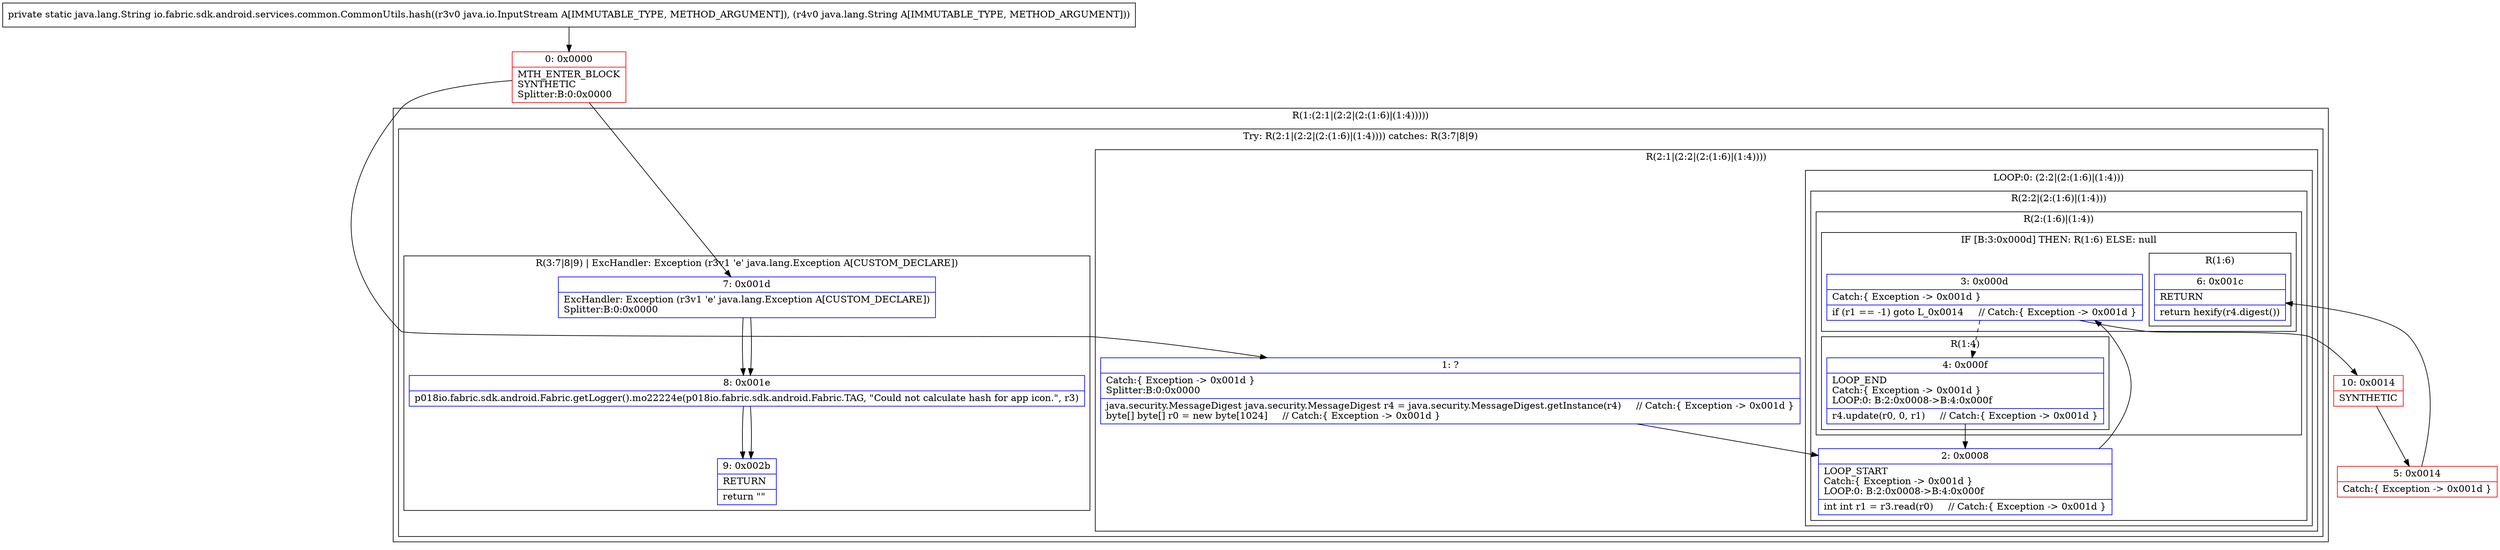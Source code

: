 digraph "CFG forio.fabric.sdk.android.services.common.CommonUtils.hash(Ljava\/io\/InputStream;Ljava\/lang\/String;)Ljava\/lang\/String;" {
subgraph cluster_Region_1025517490 {
label = "R(1:(2:1|(2:2|(2:(1:6)|(1:4)))))";
node [shape=record,color=blue];
subgraph cluster_TryCatchRegion_1507025073 {
label = "Try: R(2:1|(2:2|(2:(1:6)|(1:4)))) catches: R(3:7|8|9)";
node [shape=record,color=blue];
subgraph cluster_Region_1970676282 {
label = "R(2:1|(2:2|(2:(1:6)|(1:4))))";
node [shape=record,color=blue];
Node_1 [shape=record,label="{1\:\ ?|Catch:\{ Exception \-\> 0x001d \}\lSplitter:B:0:0x0000\l|java.security.MessageDigest java.security.MessageDigest r4 = java.security.MessageDigest.getInstance(r4)     \/\/ Catch:\{ Exception \-\> 0x001d \}\lbyte[] byte[] r0 = new byte[1024]     \/\/ Catch:\{ Exception \-\> 0x001d \}\l}"];
subgraph cluster_LoopRegion_274773463 {
label = "LOOP:0: (2:2|(2:(1:6)|(1:4)))";
node [shape=record,color=blue];
subgraph cluster_Region_1049567073 {
label = "R(2:2|(2:(1:6)|(1:4)))";
node [shape=record,color=blue];
Node_2 [shape=record,label="{2\:\ 0x0008|LOOP_START\lCatch:\{ Exception \-\> 0x001d \}\lLOOP:0: B:2:0x0008\-\>B:4:0x000f\l|int int r1 = r3.read(r0)     \/\/ Catch:\{ Exception \-\> 0x001d \}\l}"];
subgraph cluster_Region_1491395595 {
label = "R(2:(1:6)|(1:4))";
node [shape=record,color=blue];
subgraph cluster_IfRegion_2058128760 {
label = "IF [B:3:0x000d] THEN: R(1:6) ELSE: null";
node [shape=record,color=blue];
Node_3 [shape=record,label="{3\:\ 0x000d|Catch:\{ Exception \-\> 0x001d \}\l|if (r1 == \-1) goto L_0x0014     \/\/ Catch:\{ Exception \-\> 0x001d \}\l}"];
subgraph cluster_Region_678762966 {
label = "R(1:6)";
node [shape=record,color=blue];
Node_6 [shape=record,label="{6\:\ 0x001c|RETURN\l|return hexify(r4.digest())\l}"];
}
}
subgraph cluster_Region_353903445 {
label = "R(1:4)";
node [shape=record,color=blue];
Node_4 [shape=record,label="{4\:\ 0x000f|LOOP_END\lCatch:\{ Exception \-\> 0x001d \}\lLOOP:0: B:2:0x0008\-\>B:4:0x000f\l|r4.update(r0, 0, r1)     \/\/ Catch:\{ Exception \-\> 0x001d \}\l}"];
}
}
}
}
}
subgraph cluster_Region_1690649874 {
label = "R(3:7|8|9) | ExcHandler: Exception (r3v1 'e' java.lang.Exception A[CUSTOM_DECLARE])\l";
node [shape=record,color=blue];
Node_7 [shape=record,label="{7\:\ 0x001d|ExcHandler: Exception (r3v1 'e' java.lang.Exception A[CUSTOM_DECLARE])\lSplitter:B:0:0x0000\l}"];
Node_8 [shape=record,label="{8\:\ 0x001e|p018io.fabric.sdk.android.Fabric.getLogger().mo22224e(p018io.fabric.sdk.android.Fabric.TAG, \"Could not calculate hash for app icon.\", r3)\l}"];
Node_9 [shape=record,label="{9\:\ 0x002b|RETURN\l|return \"\"\l}"];
}
}
}
subgraph cluster_Region_1690649874 {
label = "R(3:7|8|9) | ExcHandler: Exception (r3v1 'e' java.lang.Exception A[CUSTOM_DECLARE])\l";
node [shape=record,color=blue];
Node_7 [shape=record,label="{7\:\ 0x001d|ExcHandler: Exception (r3v1 'e' java.lang.Exception A[CUSTOM_DECLARE])\lSplitter:B:0:0x0000\l}"];
Node_8 [shape=record,label="{8\:\ 0x001e|p018io.fabric.sdk.android.Fabric.getLogger().mo22224e(p018io.fabric.sdk.android.Fabric.TAG, \"Could not calculate hash for app icon.\", r3)\l}"];
Node_9 [shape=record,label="{9\:\ 0x002b|RETURN\l|return \"\"\l}"];
}
Node_0 [shape=record,color=red,label="{0\:\ 0x0000|MTH_ENTER_BLOCK\lSYNTHETIC\lSplitter:B:0:0x0000\l}"];
Node_5 [shape=record,color=red,label="{5\:\ 0x0014|Catch:\{ Exception \-\> 0x001d \}\l}"];
Node_10 [shape=record,color=red,label="{10\:\ 0x0014|SYNTHETIC\l}"];
MethodNode[shape=record,label="{private static java.lang.String io.fabric.sdk.android.services.common.CommonUtils.hash((r3v0 java.io.InputStream A[IMMUTABLE_TYPE, METHOD_ARGUMENT]), (r4v0 java.lang.String A[IMMUTABLE_TYPE, METHOD_ARGUMENT])) }"];
MethodNode -> Node_0;
Node_1 -> Node_2;
Node_2 -> Node_3;
Node_3 -> Node_4[style=dashed];
Node_3 -> Node_10;
Node_4 -> Node_2;
Node_7 -> Node_8;
Node_8 -> Node_9;
Node_7 -> Node_8;
Node_8 -> Node_9;
Node_0 -> Node_1;
Node_0 -> Node_7;
Node_5 -> Node_6;
Node_10 -> Node_5;
}


